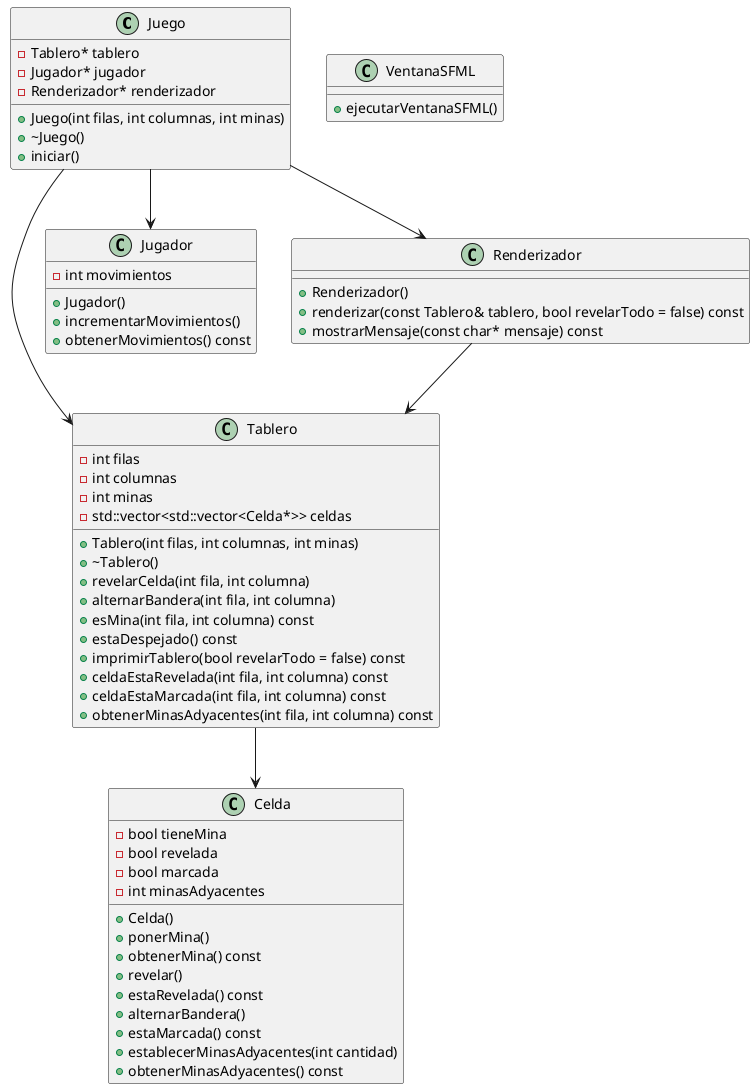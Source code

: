 @startuml
class Juego {
    - Tablero* tablero
    - Jugador* jugador
    - Renderizador* renderizador
    + Juego(int filas, int columnas, int minas)
    + ~Juego()
    + iniciar()
}

class Tablero {
    - int filas
    - int columnas
    - int minas
    - std::vector<std::vector<Celda*>> celdas
    + Tablero(int filas, int columnas, int minas)
    + ~Tablero()
    + revelarCelda(int fila, int columna)
    + alternarBandera(int fila, int columna)
    + esMina(int fila, int columna) const
    + estaDespejado() const
    + imprimirTablero(bool revelarTodo = false) const
    + celdaEstaRevelada(int fila, int columna) const
    + celdaEstaMarcada(int fila, int columna) const
    + obtenerMinasAdyacentes(int fila, int columna) const
}

class Celda {
    - bool tieneMina
    - bool revelada
    - bool marcada
    - int minasAdyacentes
    + Celda()
    + ponerMina()
    + obtenerMina() const
    + revelar()
    + estaRevelada() const
    + alternarBandera()
    + estaMarcada() const
    + establecerMinasAdyacentes(int cantidad)
    + obtenerMinasAdyacentes() const
}

class Jugador {
    - int movimientos
    + Jugador()
    + incrementarMovimientos()
    + obtenerMovimientos() const
}

class Renderizador {
    + Renderizador()
    + renderizar(const Tablero& tablero, bool revelarTodo = false) const
    + mostrarMensaje(const char* mensaje) const
}

class VentanaSFML {
    + ejecutarVentanaSFML()
}

Juego --> Tablero
Juego --> Jugador
Juego --> Renderizador
Tablero --> Celda
Renderizador --> Tablero

@enduml
